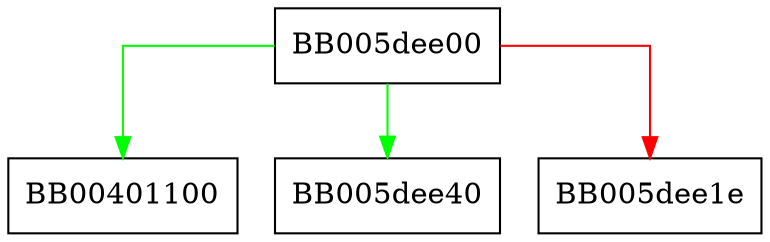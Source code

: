 digraph EVP_PKEY_CTX_str2ctrl {
  node [shape="box"];
  graph [splines=ortho];
  BB005dee00 -> BB00401100 [color="green"];
  BB005dee00 -> BB005dee40 [color="green"];
  BB005dee00 -> BB005dee1e [color="red"];
}